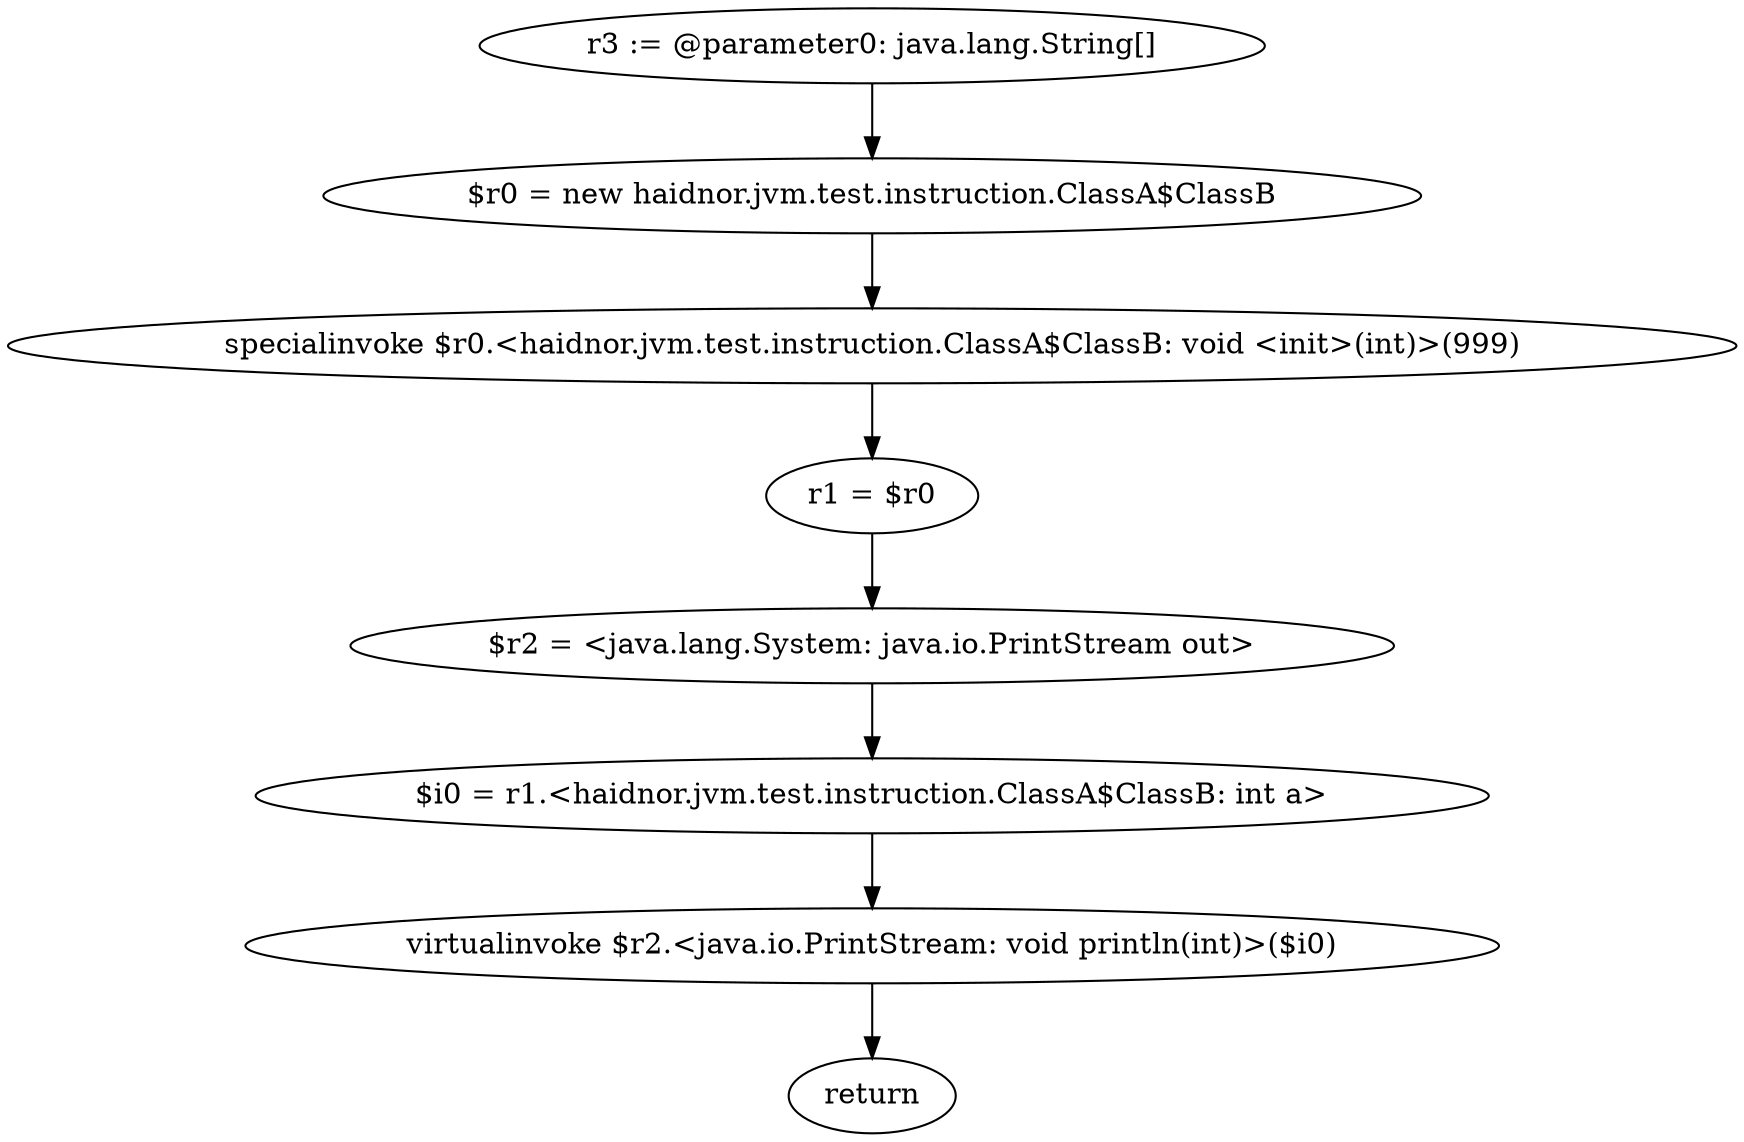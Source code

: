 digraph "unitGraph" {
    "r3 := @parameter0: java.lang.String[]"
    "$r0 = new haidnor.jvm.test.instruction.ClassA$ClassB"
    "specialinvoke $r0.<haidnor.jvm.test.instruction.ClassA$ClassB: void <init>(int)>(999)"
    "r1 = $r0"
    "$r2 = <java.lang.System: java.io.PrintStream out>"
    "$i0 = r1.<haidnor.jvm.test.instruction.ClassA$ClassB: int a>"
    "virtualinvoke $r2.<java.io.PrintStream: void println(int)>($i0)"
    "return"
    "r3 := @parameter0: java.lang.String[]"->"$r0 = new haidnor.jvm.test.instruction.ClassA$ClassB";
    "$r0 = new haidnor.jvm.test.instruction.ClassA$ClassB"->"specialinvoke $r0.<haidnor.jvm.test.instruction.ClassA$ClassB: void <init>(int)>(999)";
    "specialinvoke $r0.<haidnor.jvm.test.instruction.ClassA$ClassB: void <init>(int)>(999)"->"r1 = $r0";
    "r1 = $r0"->"$r2 = <java.lang.System: java.io.PrintStream out>";
    "$r2 = <java.lang.System: java.io.PrintStream out>"->"$i0 = r1.<haidnor.jvm.test.instruction.ClassA$ClassB: int a>";
    "$i0 = r1.<haidnor.jvm.test.instruction.ClassA$ClassB: int a>"->"virtualinvoke $r2.<java.io.PrintStream: void println(int)>($i0)";
    "virtualinvoke $r2.<java.io.PrintStream: void println(int)>($i0)"->"return";
}
